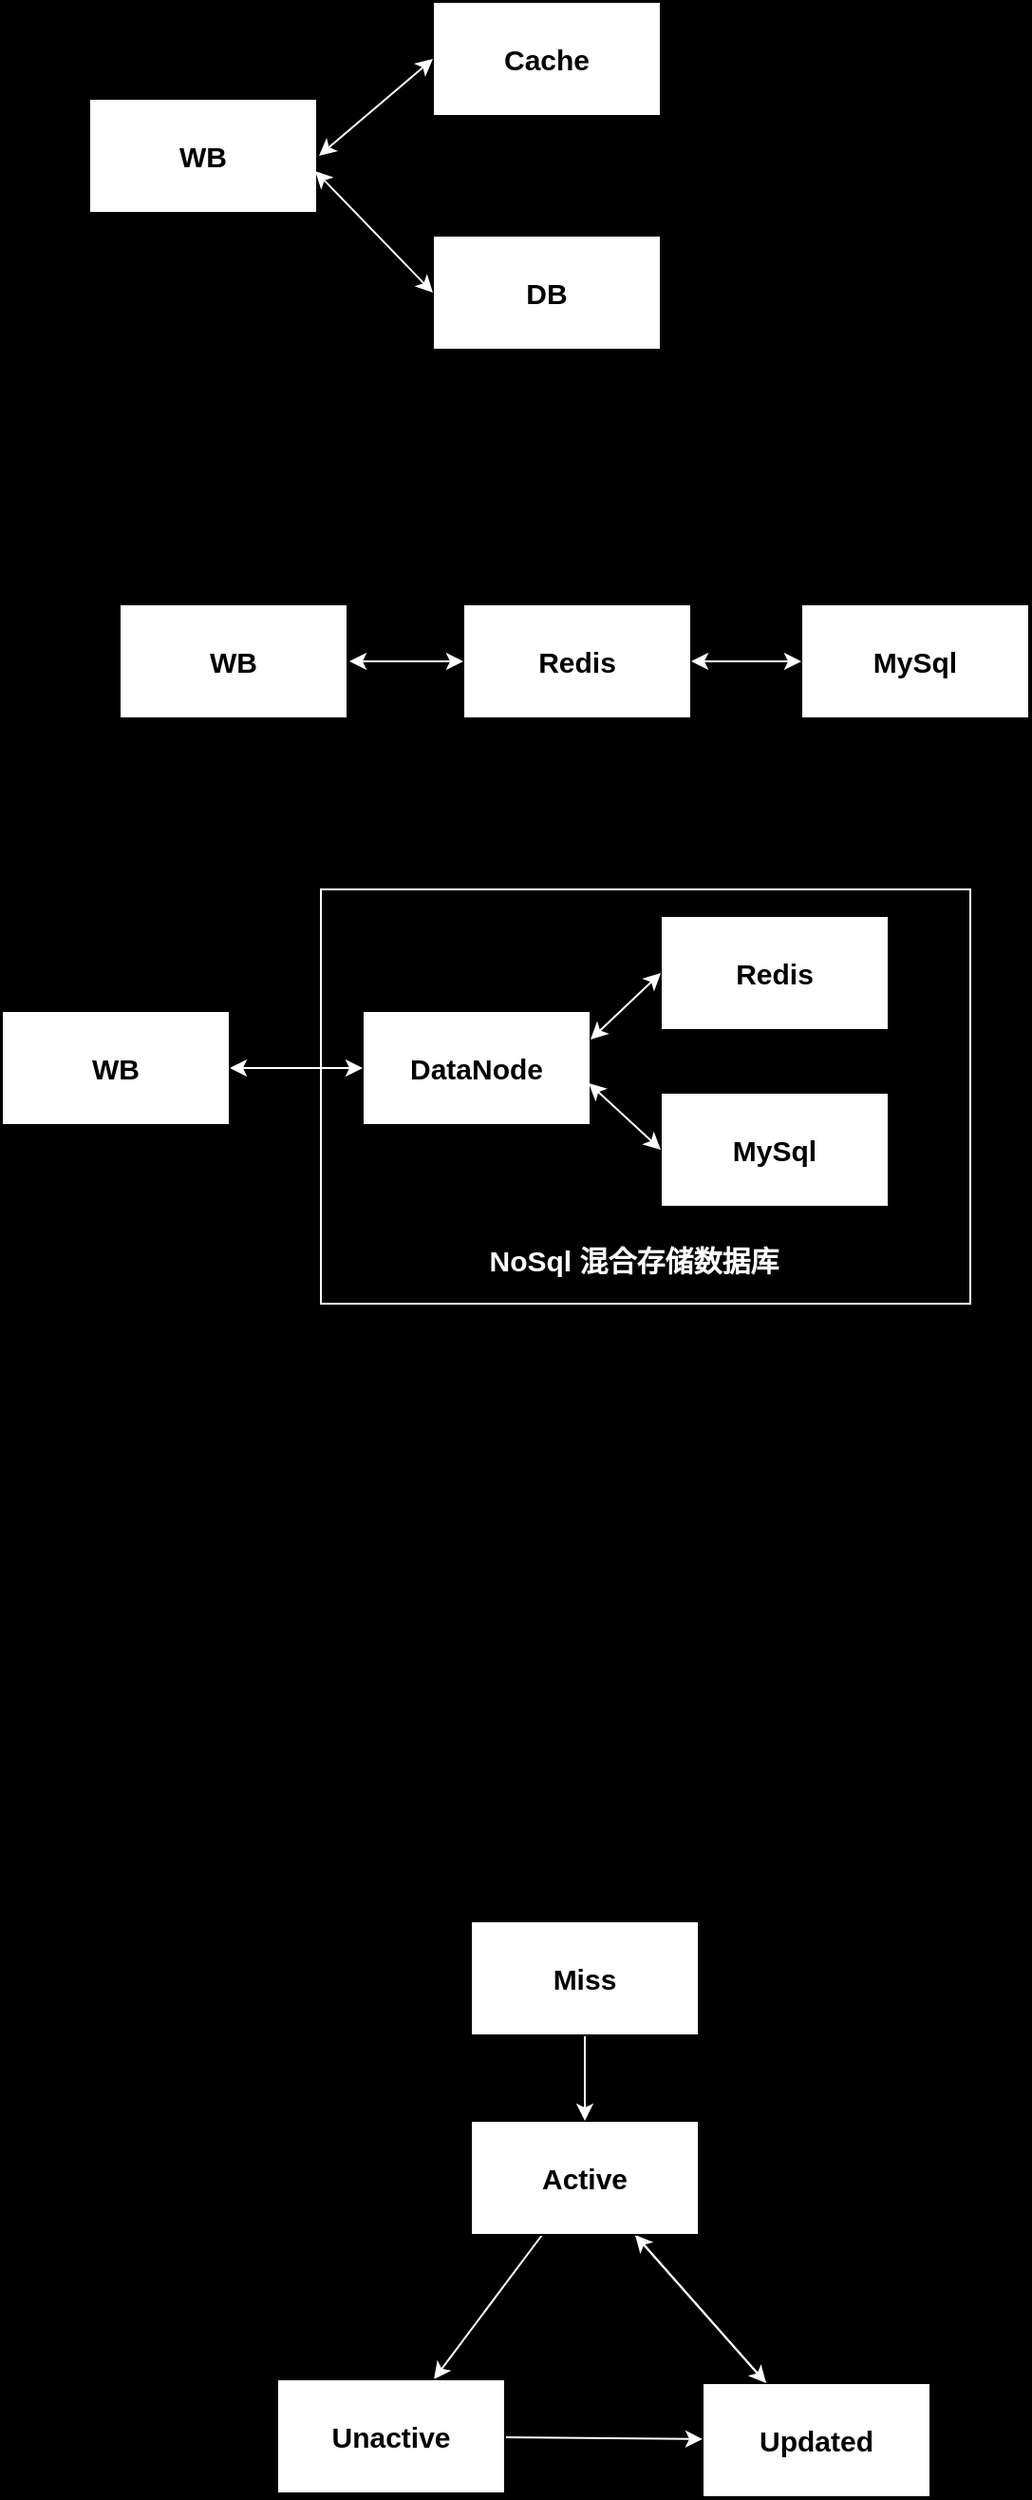 <mxfile version="14.8.4" type="github">
  <diagram id="p44i9s-TqR73VO7S-0XP" name="第 1 页">
    <mxGraphModel dx="1422" dy="706" grid="0" gridSize="10" guides="1" tooltips="1" connect="1" arrows="1" fold="1" page="1" pageScale="1" pageWidth="827" pageHeight="1169" background="#000000" math="0" shadow="0">
      <root>
        <mxCell id="0" />
        <mxCell id="1" parent="0" />
        <mxCell id="k2if81ZUSYvZczxIBHXx-1" value="WB" style="whiteSpace=wrap;html=1;fontSize=15;fontStyle=1;" vertex="1" parent="1">
          <mxGeometry x="168" y="283" width="120" height="60" as="geometry" />
        </mxCell>
        <mxCell id="k2if81ZUSYvZczxIBHXx-2" value="Cache" style="whiteSpace=wrap;html=1;fontSize=15;fontStyle=1;" vertex="1" parent="1">
          <mxGeometry x="349" y="232" width="120" height="60" as="geometry" />
        </mxCell>
        <mxCell id="k2if81ZUSYvZczxIBHXx-3" value="DB" style="whiteSpace=wrap;html=1;fontSize=15;fontStyle=1;" vertex="1" parent="1">
          <mxGeometry x="349" y="355" width="120" height="60" as="geometry" />
        </mxCell>
        <mxCell id="k2if81ZUSYvZczxIBHXx-12" value="" style="endArrow=classic;startArrow=classic;html=1;fontSize=15;entryX=0;entryY=0.5;entryDx=0;entryDy=0;exitX=1;exitY=0.5;exitDx=0;exitDy=0;" edge="1" parent="1" source="k2if81ZUSYvZczxIBHXx-1" target="k2if81ZUSYvZczxIBHXx-2">
          <mxGeometry width="50" height="50" relative="1" as="geometry">
            <mxPoint x="387" y="387" as="sourcePoint" />
            <mxPoint x="437" y="337" as="targetPoint" />
          </mxGeometry>
        </mxCell>
        <mxCell id="k2if81ZUSYvZczxIBHXx-13" value="" style="endArrow=classic;startArrow=classic;html=1;strokeColor=#FFFFFF;entryX=0;entryY=0.5;entryDx=0;entryDy=0;" edge="1" parent="1" target="k2if81ZUSYvZczxIBHXx-2">
          <mxGeometry width="50" height="50" relative="1" as="geometry">
            <mxPoint x="289" y="313" as="sourcePoint" />
            <mxPoint x="437" y="337" as="targetPoint" />
          </mxGeometry>
        </mxCell>
        <mxCell id="k2if81ZUSYvZczxIBHXx-14" value="" style="endArrow=classic;startArrow=classic;html=1;strokeColor=#FFFFFF;entryX=0;entryY=0.5;entryDx=0;entryDy=0;exitX=0.992;exitY=0.633;exitDx=0;exitDy=0;exitPerimeter=0;" edge="1" parent="1" source="k2if81ZUSYvZczxIBHXx-1" target="k2if81ZUSYvZczxIBHXx-3">
          <mxGeometry width="50" height="50" relative="1" as="geometry">
            <mxPoint x="387" y="387" as="sourcePoint" />
            <mxPoint x="437" y="337" as="targetPoint" />
          </mxGeometry>
        </mxCell>
        <mxCell id="k2if81ZUSYvZczxIBHXx-18" value="WB" style="whiteSpace=wrap;html=1;fontSize=15;fontStyle=1;" vertex="1" parent="1">
          <mxGeometry x="184" y="549" width="120" height="60" as="geometry" />
        </mxCell>
        <mxCell id="k2if81ZUSYvZczxIBHXx-19" value="Redis" style="whiteSpace=wrap;html=1;fontSize=15;fontStyle=1;" vertex="1" parent="1">
          <mxGeometry x="365" y="549" width="120" height="60" as="geometry" />
        </mxCell>
        <mxCell id="k2if81ZUSYvZczxIBHXx-20" value="MySql" style="whiteSpace=wrap;html=1;fontSize=15;fontStyle=1;" vertex="1" parent="1">
          <mxGeometry x="543" y="549" width="120" height="60" as="geometry" />
        </mxCell>
        <mxCell id="k2if81ZUSYvZczxIBHXx-21" value="" style="endArrow=classic;startArrow=classic;html=1;fontSize=15;entryX=0;entryY=0.5;entryDx=0;entryDy=0;exitX=1;exitY=0.5;exitDx=0;exitDy=0;" edge="1" parent="1" source="k2if81ZUSYvZczxIBHXx-18" target="k2if81ZUSYvZczxIBHXx-19">
          <mxGeometry width="50" height="50" relative="1" as="geometry">
            <mxPoint x="403" y="653" as="sourcePoint" />
            <mxPoint x="453" y="603" as="targetPoint" />
          </mxGeometry>
        </mxCell>
        <mxCell id="k2if81ZUSYvZczxIBHXx-22" value="" style="endArrow=classic;startArrow=classic;html=1;strokeColor=#FFFFFF;entryX=0;entryY=0.5;entryDx=0;entryDy=0;" edge="1" parent="1" target="k2if81ZUSYvZczxIBHXx-19">
          <mxGeometry width="50" height="50" relative="1" as="geometry">
            <mxPoint x="305" y="579" as="sourcePoint" />
            <mxPoint x="453" y="603" as="targetPoint" />
          </mxGeometry>
        </mxCell>
        <mxCell id="k2if81ZUSYvZczxIBHXx-23" value="" style="endArrow=classic;startArrow=classic;html=1;strokeColor=#FFFFFF;entryX=0;entryY=0.5;entryDx=0;entryDy=0;exitX=1;exitY=0.5;exitDx=0;exitDy=0;" edge="1" parent="1" source="k2if81ZUSYvZczxIBHXx-19" target="k2if81ZUSYvZczxIBHXx-20">
          <mxGeometry width="50" height="50" relative="1" as="geometry">
            <mxPoint x="403" y="653" as="sourcePoint" />
            <mxPoint x="453" y="603" as="targetPoint" />
          </mxGeometry>
        </mxCell>
        <mxCell id="k2if81ZUSYvZczxIBHXx-25" value="DataNode" style="whiteSpace=wrap;html=1;fontSize=15;fontStyle=1;" vertex="1" parent="1">
          <mxGeometry x="312" y="763" width="120" height="60" as="geometry" />
        </mxCell>
        <mxCell id="k2if81ZUSYvZczxIBHXx-26" value="Redis" style="whiteSpace=wrap;html=1;fontSize=15;fontStyle=1;" vertex="1" parent="1">
          <mxGeometry x="469" y="713" width="120" height="60" as="geometry" />
        </mxCell>
        <mxCell id="k2if81ZUSYvZczxIBHXx-27" value="MySql" style="whiteSpace=wrap;html=1;fontSize=15;fontStyle=1;" vertex="1" parent="1">
          <mxGeometry x="469" y="806" width="120" height="60" as="geometry" />
        </mxCell>
        <mxCell id="k2if81ZUSYvZczxIBHXx-28" value="" style="endArrow=classic;startArrow=classic;html=1;fontSize=15;entryX=0;entryY=0.5;entryDx=0;entryDy=0;exitX=1;exitY=0.5;exitDx=0;exitDy=0;" edge="1" parent="1" source="k2if81ZUSYvZczxIBHXx-25" target="k2if81ZUSYvZczxIBHXx-26">
          <mxGeometry width="50" height="50" relative="1" as="geometry">
            <mxPoint x="350" y="874" as="sourcePoint" />
            <mxPoint x="400" y="824" as="targetPoint" />
          </mxGeometry>
        </mxCell>
        <mxCell id="k2if81ZUSYvZczxIBHXx-29" value="" style="endArrow=classic;startArrow=classic;html=1;strokeColor=#FFFFFF;entryX=0;entryY=0.5;entryDx=0;entryDy=0;exitX=1;exitY=0.25;exitDx=0;exitDy=0;" edge="1" parent="1" target="k2if81ZUSYvZczxIBHXx-26" source="k2if81ZUSYvZczxIBHXx-25">
          <mxGeometry width="50" height="50" relative="1" as="geometry">
            <mxPoint x="216" y="809" as="sourcePoint" />
            <mxPoint x="400" y="824" as="targetPoint" />
          </mxGeometry>
        </mxCell>
        <mxCell id="k2if81ZUSYvZczxIBHXx-30" value="" style="endArrow=classic;startArrow=classic;html=1;strokeColor=#FFFFFF;entryX=0;entryY=0.5;entryDx=0;entryDy=0;exitX=0.992;exitY=0.633;exitDx=0;exitDy=0;exitPerimeter=0;" edge="1" parent="1" source="k2if81ZUSYvZczxIBHXx-25" target="k2if81ZUSYvZczxIBHXx-27">
          <mxGeometry width="50" height="50" relative="1" as="geometry">
            <mxPoint x="350" y="874" as="sourcePoint" />
            <mxPoint x="400" y="824" as="targetPoint" />
          </mxGeometry>
        </mxCell>
        <mxCell id="k2if81ZUSYvZczxIBHXx-32" value="" style="edgeStyle=orthogonalEdgeStyle;curved=0;rounded=1;sketch=0;orthogonalLoop=1;jettySize=auto;html=1;strokeColor=#FFFFFF;startArrow=classic;startFill=1;" edge="1" parent="1" source="k2if81ZUSYvZczxIBHXx-31" target="k2if81ZUSYvZczxIBHXx-25">
          <mxGeometry relative="1" as="geometry" />
        </mxCell>
        <mxCell id="k2if81ZUSYvZczxIBHXx-31" value="WB" style="whiteSpace=wrap;html=1;fontSize=15;fontStyle=1;" vertex="1" parent="1">
          <mxGeometry x="122" y="763" width="120" height="60" as="geometry" />
        </mxCell>
        <mxCell id="k2if81ZUSYvZczxIBHXx-42" value="" style="edgeStyle=none;rounded=1;sketch=0;orthogonalLoop=1;jettySize=auto;html=1;startArrow=none;startFill=0;strokeColor=#FFFFFF;" edge="1" parent="1" source="k2if81ZUSYvZczxIBHXx-34" target="k2if81ZUSYvZczxIBHXx-35">
          <mxGeometry relative="1" as="geometry" />
        </mxCell>
        <mxCell id="k2if81ZUSYvZczxIBHXx-34" value="Updated" style="whiteSpace=wrap;html=1;fontSize=15;fontStyle=1;" vertex="1" parent="1">
          <mxGeometry x="491" y="1485" width="120" height="60" as="geometry" />
        </mxCell>
        <mxCell id="k2if81ZUSYvZczxIBHXx-39" value="" style="rounded=1;sketch=0;orthogonalLoop=1;jettySize=auto;html=1;startArrow=none;startFill=0;strokeColor=#FFFFFF;" edge="1" parent="1" source="k2if81ZUSYvZczxIBHXx-35" target="k2if81ZUSYvZczxIBHXx-36">
          <mxGeometry relative="1" as="geometry" />
        </mxCell>
        <mxCell id="k2if81ZUSYvZczxIBHXx-40" value="" style="edgeStyle=none;rounded=1;sketch=0;orthogonalLoop=1;jettySize=auto;html=1;startArrow=none;startFill=0;strokeColor=#FFFFFF;" edge="1" parent="1" source="k2if81ZUSYvZczxIBHXx-35" target="k2if81ZUSYvZczxIBHXx-34">
          <mxGeometry relative="1" as="geometry" />
        </mxCell>
        <mxCell id="k2if81ZUSYvZczxIBHXx-35" value="Active" style="whiteSpace=wrap;html=1;fontSize=15;fontStyle=1;" vertex="1" parent="1">
          <mxGeometry x="369" y="1347" width="120" height="60" as="geometry" />
        </mxCell>
        <mxCell id="k2if81ZUSYvZczxIBHXx-41" value="" style="edgeStyle=none;rounded=1;sketch=0;orthogonalLoop=1;jettySize=auto;html=1;startArrow=none;startFill=0;strokeColor=#FFFFFF;" edge="1" parent="1" source="k2if81ZUSYvZczxIBHXx-36" target="k2if81ZUSYvZczxIBHXx-34">
          <mxGeometry relative="1" as="geometry" />
        </mxCell>
        <mxCell id="k2if81ZUSYvZczxIBHXx-36" value="Unactive" style="whiteSpace=wrap;html=1;fontSize=15;fontStyle=1;" vertex="1" parent="1">
          <mxGeometry x="267" y="1483" width="120" height="60" as="geometry" />
        </mxCell>
        <mxCell id="k2if81ZUSYvZczxIBHXx-38" value="" style="rounded=1;sketch=0;orthogonalLoop=1;jettySize=auto;html=1;startArrow=none;startFill=0;strokeColor=#FFFFFF;" edge="1" parent="1" source="k2if81ZUSYvZczxIBHXx-37" target="k2if81ZUSYvZczxIBHXx-35">
          <mxGeometry relative="1" as="geometry" />
        </mxCell>
        <mxCell id="k2if81ZUSYvZczxIBHXx-37" value="Miss" style="whiteSpace=wrap;html=1;fontSize=15;fontStyle=1;" vertex="1" parent="1">
          <mxGeometry x="369" y="1242" width="120" height="60" as="geometry" />
        </mxCell>
        <mxCell id="k2if81ZUSYvZczxIBHXx-43" value="" style="rounded=0;whiteSpace=wrap;html=1;sketch=0;fillColor=none;strokeColor=#FFFFFF;" vertex="1" parent="1">
          <mxGeometry x="290" y="699" width="342" height="218" as="geometry" />
        </mxCell>
        <mxCell id="k2if81ZUSYvZczxIBHXx-44" value="&lt;font style=&quot;font-size: 15px;&quot;&gt;&lt;b style=&quot;font-size: 15px;&quot;&gt;NoSql 混合存储数据库&lt;/b&gt;&lt;/font&gt;" style="text;html=1;strokeColor=none;fillColor=none;align=center;verticalAlign=middle;whiteSpace=wrap;rounded=0;sketch=0;labelBackgroundColor=none;fontColor=#FFFFFF;fontSize=15;" vertex="1" parent="1">
          <mxGeometry x="371" y="871" width="168" height="46" as="geometry" />
        </mxCell>
      </root>
    </mxGraphModel>
  </diagram>
</mxfile>
